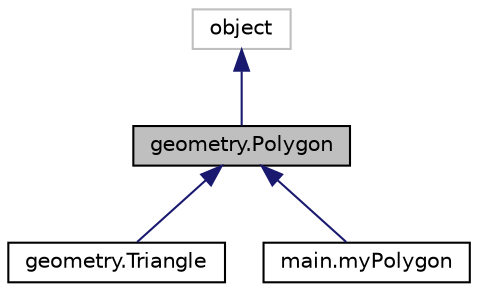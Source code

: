 digraph "geometry.Polygon"
{
  edge [fontname="Helvetica",fontsize="10",labelfontname="Helvetica",labelfontsize="10"];
  node [fontname="Helvetica",fontsize="10",shape=record];
  Node1 [label="geometry.Polygon",height=0.2,width=0.4,color="black", fillcolor="grey75", style="filled", fontcolor="black"];
  Node2 -> Node1 [dir="back",color="midnightblue",fontsize="10",style="solid",fontname="Helvetica"];
  Node2 [label="object",height=0.2,width=0.4,color="grey75", fillcolor="white", style="filled"];
  Node1 -> Node3 [dir="back",color="midnightblue",fontsize="10",style="solid",fontname="Helvetica"];
  Node3 [label="geometry.Triangle",height=0.2,width=0.4,color="black", fillcolor="white", style="filled",URL="$classgeometry_1_1Triangle.html",tooltip="A triangle is a polygon with three edges and three vertices. "];
  Node1 -> Node4 [dir="back",color="midnightblue",fontsize="10",style="solid",fontname="Helvetica"];
  Node4 [label="main.myPolygon",height=0.2,width=0.4,color="black", fillcolor="white", style="filled",URL="$classmain_1_1myPolygon.html",tooltip="Class to extends Polygon class given in geometry.py. "];
}
